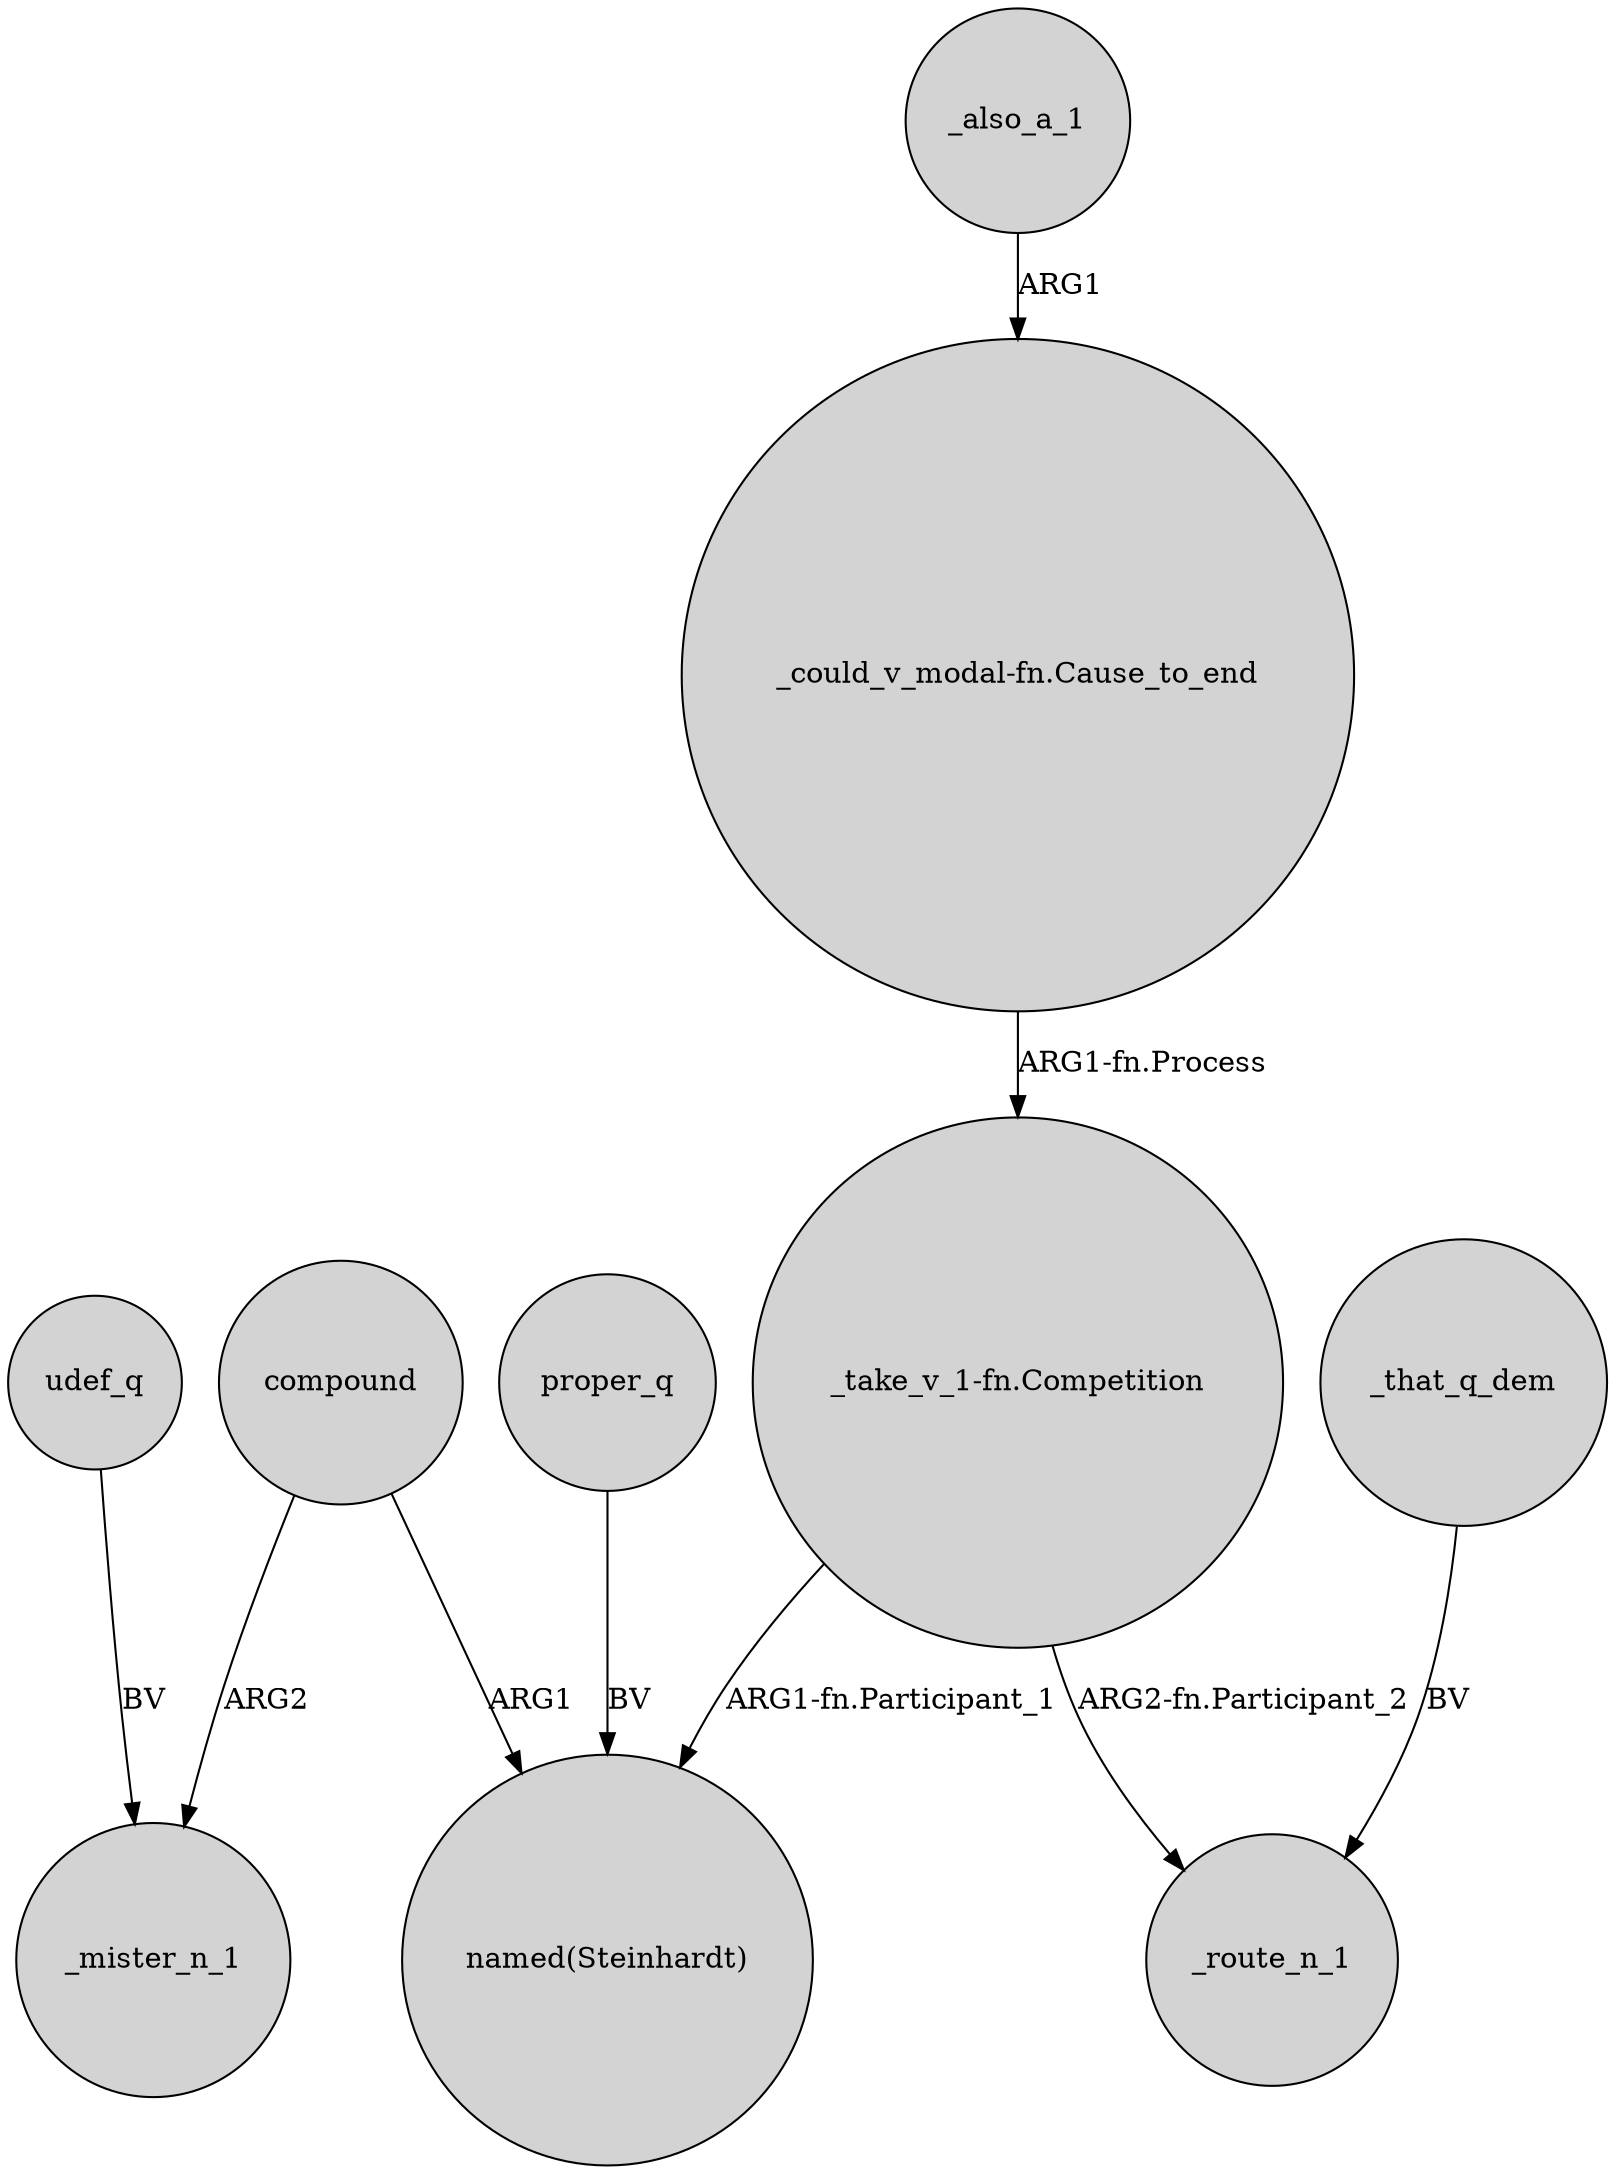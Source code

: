digraph {
	node [shape=circle style=filled]
	"_could_v_modal-fn.Cause_to_end" -> "_take_v_1-fn.Competition" [label="ARG1-fn.Process"]
	"_take_v_1-fn.Competition" -> "named(Steinhardt)" [label="ARG1-fn.Participant_1"]
	_also_a_1 -> "_could_v_modal-fn.Cause_to_end" [label=ARG1]
	compound -> _mister_n_1 [label=ARG2]
	udef_q -> _mister_n_1 [label=BV]
	"_take_v_1-fn.Competition" -> _route_n_1 [label="ARG2-fn.Participant_2"]
	_that_q_dem -> _route_n_1 [label=BV]
	proper_q -> "named(Steinhardt)" [label=BV]
	compound -> "named(Steinhardt)" [label=ARG1]
}
